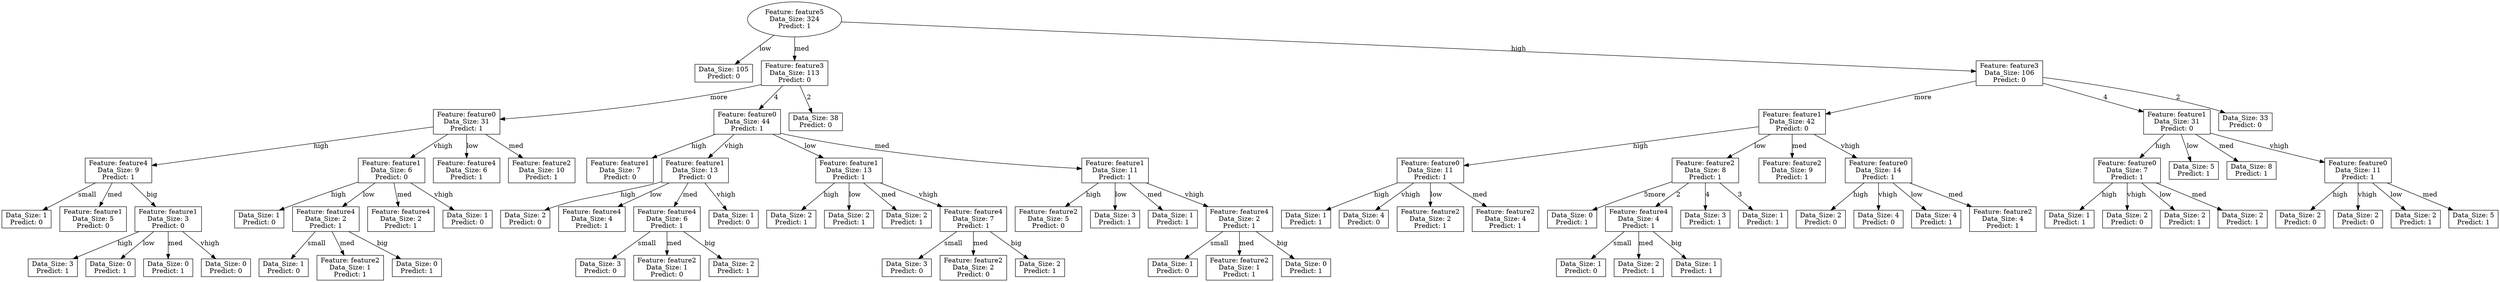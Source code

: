// jiajia
digraph {
	640 [label="Feature: feature5
Data_Size: 324
Predict: 1"]
	641 [label="None low" shape=box]
	640 -> 641 [label=low]
	641 [label="Data_Size: 105
Predict: 0"]
	642 [label="feature3 med" shape=box]
	640 -> 642 [label=med]
	642 [label="Feature: feature3
Data_Size: 113
Predict: 0"]
	643 [label="feature0 more" shape=box]
	642 -> 643 [label=more]
	643 [label="Feature: feature0
Data_Size: 31
Predict: 1"]
	644 [label="feature4 high" shape=box]
	643 -> 644 [label=high]
	644 [label="Feature: feature4
Data_Size: 9
Predict: 1"]
	645 [label="None small" shape=box]
	644 -> 645 [label=small]
	645 [label="Data_Size: 1
Predict: 0"]
	646 [label="feature1 med" shape=box]
	644 -> 646 [label=med]
	646 [label="Feature: feature1
Data_Size: 5
Predict: 0"]
	651 [label="feature1 big" shape=box]
	644 -> 651 [label=big]
	651 [label="Feature: feature1
Data_Size: 3
Predict: 0"]
	652 [label="None high" shape=box]
	651 -> 652 [label=high]
	652 [label="Data_Size: 3
Predict: 1"]
	653 [label="None low" shape=box]
	651 -> 653 [label=low]
	653 [label="Data_Size: 0
Predict: 1"]
	654 [label="None med" shape=box]
	651 -> 654 [label=med]
	654 [label="Data_Size: 0
Predict: 1"]
	655 [label="None vhigh" shape=box]
	651 -> 655 [label=vhigh]
	655 [label="Data_Size: 0
Predict: 0"]
	656 [label="feature1 vhigh" shape=box]
	643 -> 656 [label=vhigh]
	656 [label="Feature: feature1
Data_Size: 6
Predict: 0"]
	657 [label="None high" shape=box]
	656 -> 657 [label=high]
	657 [label="Data_Size: 1
Predict: 0"]
	658 [label="feature4 low" shape=box]
	656 -> 658 [label=low]
	658 [label="Feature: feature4
Data_Size: 2
Predict: 1"]
	659 [label="None small" shape=box]
	658 -> 659 [label=small]
	659 [label="Data_Size: 1
Predict: 0"]
	660 [label="feature2 med" shape=box]
	658 -> 660 [label=med]
	660 [label="Feature: feature2
Data_Size: 1
Predict: 1"]
	665 [label="None big" shape=box]
	658 -> 665 [label=big]
	665 [label="Data_Size: 0
Predict: 1"]
	666 [label="feature4 med" shape=box]
	656 -> 666 [label=med]
	666 [label="Feature: feature4
Data_Size: 2
Predict: 1"]
	674 [label="None vhigh" shape=box]
	656 -> 674 [label=vhigh]
	674 [label="Data_Size: 1
Predict: 0"]
	675 [label="feature4 low" shape=box]
	643 -> 675 [label=low]
	675 [label="Feature: feature4
Data_Size: 6
Predict: 1"]
	699 [label="feature2 med" shape=box]
	643 -> 699 [label=med]
	699 [label="Feature: feature2
Data_Size: 10
Predict: 1"]
	718 [label="feature0 4" shape=box]
	642 -> 718 [label=4]
	718 [label="Feature: feature0
Data_Size: 44
Predict: 1"]
	719 [label="feature1 high" shape=box]
	718 -> 719 [label=high]
	719 [label="Feature: feature1
Data_Size: 7
Predict: 0"]
	745 [label="feature1 vhigh" shape=box]
	718 -> 745 [label=vhigh]
	745 [label="Feature: feature1
Data_Size: 13
Predict: 0"]
	746 [label="None high" shape=box]
	745 -> 746 [label=high]
	746 [label="Data_Size: 2
Predict: 0"]
	747 [label="feature4 low" shape=box]
	745 -> 747 [label=low]
	747 [label="Feature: feature4
Data_Size: 4
Predict: 1"]
	751 [label="feature4 med" shape=box]
	745 -> 751 [label=med]
	751 [label="Feature: feature4
Data_Size: 6
Predict: 1"]
	752 [label="None small" shape=box]
	751 -> 752 [label=small]
	752 [label="Data_Size: 3
Predict: 0"]
	753 [label="feature2 med" shape=box]
	751 -> 753 [label=med]
	753 [label="Feature: feature2
Data_Size: 1
Predict: 0"]
	758 [label="None big" shape=box]
	751 -> 758 [label=big]
	758 [label="Data_Size: 2
Predict: 1"]
	759 [label="None vhigh" shape=box]
	745 -> 759 [label=vhigh]
	759 [label="Data_Size: 1
Predict: 0"]
	760 [label="feature1 low" shape=box]
	718 -> 760 [label=low]
	760 [label="Feature: feature1
Data_Size: 13
Predict: 1"]
	761 [label="None high" shape=box]
	760 -> 761 [label=high]
	761 [label="Data_Size: 2
Predict: 1"]
	762 [label="None low" shape=box]
	760 -> 762 [label=low]
	762 [label="Data_Size: 2
Predict: 1"]
	763 [label="None med" shape=box]
	760 -> 763 [label=med]
	763 [label="Data_Size: 2
Predict: 1"]
	764 [label="feature4 vhigh" shape=box]
	760 -> 764 [label=vhigh]
	764 [label="Feature: feature4
Data_Size: 7
Predict: 1"]
	765 [label="None small" shape=box]
	764 -> 765 [label=small]
	765 [label="Data_Size: 3
Predict: 0"]
	766 [label="feature2 med" shape=box]
	764 -> 766 [label=med]
	766 [label="Feature: feature2
Data_Size: 2
Predict: 0"]
	771 [label="None big" shape=box]
	764 -> 771 [label=big]
	771 [label="Data_Size: 2
Predict: 1"]
	772 [label="feature1 med" shape=box]
	718 -> 772 [label=med]
	772 [label="Feature: feature1
Data_Size: 11
Predict: 1"]
	773 [label="feature2 high" shape=box]
	772 -> 773 [label=high]
	773 [label="Feature: feature2
Data_Size: 5
Predict: 0"]
	781 [label="None low" shape=box]
	772 -> 781 [label=low]
	781 [label="Data_Size: 3
Predict: 1"]
	782 [label="None med" shape=box]
	772 -> 782 [label=med]
	782 [label="Data_Size: 1
Predict: 1"]
	783 [label="feature4 vhigh" shape=box]
	772 -> 783 [label=vhigh]
	783 [label="Feature: feature4
Data_Size: 2
Predict: 1"]
	784 [label="None small" shape=box]
	783 -> 784 [label=small]
	784 [label="Data_Size: 1
Predict: 0"]
	785 [label="feature2 med" shape=box]
	783 -> 785 [label=med]
	785 [label="Feature: feature2
Data_Size: 1
Predict: 1"]
	790 [label="None big" shape=box]
	783 -> 790 [label=big]
	790 [label="Data_Size: 0
Predict: 1"]
	791 [label="None 2" shape=box]
	642 -> 791 [label=2]
	791 [label="Data_Size: 38
Predict: 0"]
	792 [label="feature3 high" shape=box]
	640 -> 792 [label=high]
	792 [label="Feature: feature3
Data_Size: 106
Predict: 0"]
	793 [label="feature1 more" shape=box]
	792 -> 793 [label=more]
	793 [label="Feature: feature1
Data_Size: 42
Predict: 0"]
	794 [label="feature0 high" shape=box]
	793 -> 794 [label=high]
	794 [label="Feature: feature0
Data_Size: 11
Predict: 1"]
	795 [label="None high" shape=box]
	794 -> 795 [label=high]
	795 [label="Data_Size: 1
Predict: 1"]
	796 [label="None vhigh" shape=box]
	794 -> 796 [label=vhigh]
	796 [label="Data_Size: 4
Predict: 0"]
	797 [label="feature2 low" shape=box]
	794 -> 797 [label=low]
	797 [label="Feature: feature2
Data_Size: 2
Predict: 1"]
	805 [label="feature2 med" shape=box]
	794 -> 805 [label=med]
	805 [label="Feature: feature2
Data_Size: 4
Predict: 1"]
	813 [label="feature2 low" shape=box]
	793 -> 813 [label=low]
	813 [label="Feature: feature2
Data_Size: 8
Predict: 1"]
	814 [label="None 5more" shape=box]
	813 -> 814 [label="5more"]
	814 [label="Data_Size: 0
Predict: 1"]
	815 [label="feature4 2" shape=box]
	813 -> 815 [label=2]
	815 [label="Feature: feature4
Data_Size: 4
Predict: 1"]
	816 [label="None small" shape=box]
	815 -> 816 [label=small]
	816 [label="Data_Size: 1
Predict: 0"]
	817 [label="None med" shape=box]
	815 -> 817 [label=med]
	817 [label="Data_Size: 2
Predict: 1"]
	818 [label="None big" shape=box]
	815 -> 818 [label=big]
	818 [label="Data_Size: 1
Predict: 1"]
	819 [label="None 4" shape=box]
	813 -> 819 [label=4]
	819 [label="Data_Size: 3
Predict: 1"]
	820 [label="None 3" shape=box]
	813 -> 820 [label=3]
	820 [label="Data_Size: 1
Predict: 1"]
	821 [label="feature2 med" shape=box]
	793 -> 821 [label=med]
	821 [label="Feature: feature2
Data_Size: 9
Predict: 1"]
	829 [label="feature0 vhigh" shape=box]
	793 -> 829 [label=vhigh]
	829 [label="Feature: feature0
Data_Size: 14
Predict: 1"]
	830 [label="None high" shape=box]
	829 -> 830 [label=high]
	830 [label="Data_Size: 2
Predict: 0"]
	831 [label="None vhigh" shape=box]
	829 -> 831 [label=vhigh]
	831 [label="Data_Size: 4
Predict: 0"]
	832 [label="None low" shape=box]
	829 -> 832 [label=low]
	832 [label="Data_Size: 4
Predict: 1"]
	833 [label="feature2 med" shape=box]
	829 -> 833 [label=med]
	833 [label="Feature: feature2
Data_Size: 4
Predict: 1"]
	841 [label="feature1 4" shape=box]
	792 -> 841 [label=4]
	841 [label="Feature: feature1
Data_Size: 31
Predict: 0"]
	842 [label="feature0 high" shape=box]
	841 -> 842 [label=high]
	842 [label="Feature: feature0
Data_Size: 7
Predict: 1"]
	843 [label="None high" shape=box]
	842 -> 843 [label=high]
	843 [label="Data_Size: 1
Predict: 1"]
	844 [label="None vhigh" shape=box]
	842 -> 844 [label=vhigh]
	844 [label="Data_Size: 2
Predict: 0"]
	845 [label="None low" shape=box]
	842 -> 845 [label=low]
	845 [label="Data_Size: 2
Predict: 1"]
	846 [label="None med" shape=box]
	842 -> 846 [label=med]
	846 [label="Data_Size: 2
Predict: 1"]
	847 [label="None low" shape=box]
	841 -> 847 [label=low]
	847 [label="Data_Size: 5
Predict: 1"]
	848 [label="None med" shape=box]
	841 -> 848 [label=med]
	848 [label="Data_Size: 8
Predict: 1"]
	849 [label="feature0 vhigh" shape=box]
	841 -> 849 [label=vhigh]
	849 [label="Feature: feature0
Data_Size: 11
Predict: 1"]
	850 [label="None high" shape=box]
	849 -> 850 [label=high]
	850 [label="Data_Size: 2
Predict: 0"]
	851 [label="None vhigh" shape=box]
	849 -> 851 [label=vhigh]
	851 [label="Data_Size: 2
Predict: 0"]
	852 [label="None low" shape=box]
	849 -> 852 [label=low]
	852 [label="Data_Size: 2
Predict: 1"]
	853 [label="None med" shape=box]
	849 -> 853 [label=med]
	853 [label="Data_Size: 5
Predict: 1"]
	854 [label="None 2" shape=box]
	792 -> 854 [label=2]
	854 [label="Data_Size: 33
Predict: 0"]
}
